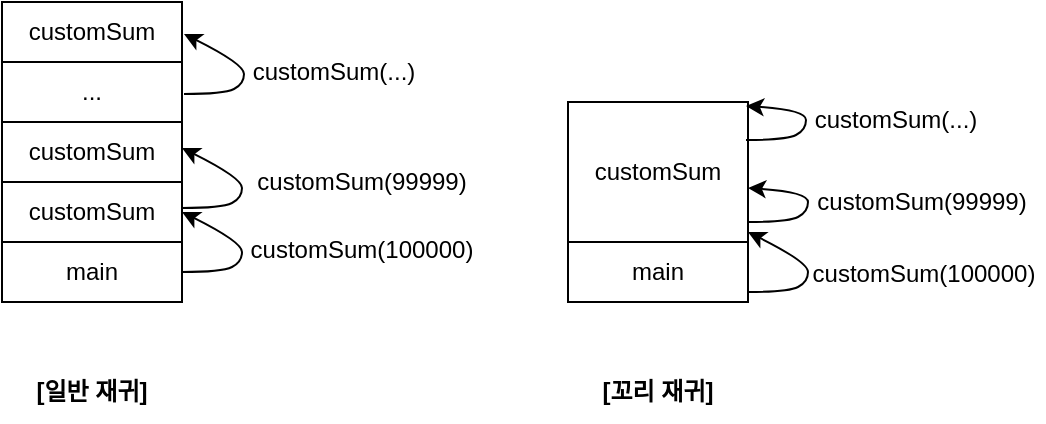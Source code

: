 <mxfile version="24.1.0" type="device">
  <diagram name="페이지-1" id="vfVBYeQ10DACYNuR6yBe">
    <mxGraphModel dx="1114" dy="894" grid="1" gridSize="10" guides="1" tooltips="1" connect="1" arrows="1" fold="1" page="1" pageScale="1" pageWidth="827" pageHeight="1169" math="0" shadow="0">
      <root>
        <mxCell id="0" />
        <mxCell id="1" parent="0" />
        <mxCell id="5_oBnRJsGbKHmMdYLq7n-1" value="customSum" style="rounded=0;whiteSpace=wrap;html=1;" vertex="1" parent="1">
          <mxGeometry x="120" y="220" width="90" height="30" as="geometry" />
        </mxCell>
        <mxCell id="5_oBnRJsGbKHmMdYLq7n-2" value="main" style="rounded=0;whiteSpace=wrap;html=1;" vertex="1" parent="1">
          <mxGeometry x="120" y="250" width="90" height="30" as="geometry" />
        </mxCell>
        <mxCell id="5_oBnRJsGbKHmMdYLq7n-3" value="customSum" style="rounded=0;whiteSpace=wrap;html=1;" vertex="1" parent="1">
          <mxGeometry x="120" y="190" width="90" height="30" as="geometry" />
        </mxCell>
        <mxCell id="5_oBnRJsGbKHmMdYLq7n-4" value="..." style="rounded=0;whiteSpace=wrap;html=1;" vertex="1" parent="1">
          <mxGeometry x="120" y="160" width="90" height="30" as="geometry" />
        </mxCell>
        <mxCell id="5_oBnRJsGbKHmMdYLq7n-5" value="customSum" style="rounded=0;whiteSpace=wrap;html=1;" vertex="1" parent="1">
          <mxGeometry x="120" y="130" width="90" height="30" as="geometry" />
        </mxCell>
        <mxCell id="5_oBnRJsGbKHmMdYLq7n-6" value="customSum" style="rounded=0;whiteSpace=wrap;html=1;" vertex="1" parent="1">
          <mxGeometry x="403" y="180" width="90" height="70" as="geometry" />
        </mxCell>
        <mxCell id="5_oBnRJsGbKHmMdYLq7n-7" value="main" style="rounded=0;whiteSpace=wrap;html=1;" vertex="1" parent="1">
          <mxGeometry x="403" y="250" width="90" height="30" as="geometry" />
        </mxCell>
        <mxCell id="5_oBnRJsGbKHmMdYLq7n-10" value="" style="curved=1;endArrow=classic;html=1;rounded=0;exitX=1;exitY=0.5;exitDx=0;exitDy=0;entryX=1;entryY=0.5;entryDx=0;entryDy=0;" edge="1" parent="1" source="5_oBnRJsGbKHmMdYLq7n-2" target="5_oBnRJsGbKHmMdYLq7n-1">
          <mxGeometry width="50" height="50" relative="1" as="geometry">
            <mxPoint x="390" y="480" as="sourcePoint" />
            <mxPoint x="440" y="430" as="targetPoint" />
            <Array as="points">
              <mxPoint x="230" y="265" />
              <mxPoint x="240" y="260" />
              <mxPoint x="240" y="250" />
            </Array>
          </mxGeometry>
        </mxCell>
        <mxCell id="5_oBnRJsGbKHmMdYLq7n-11" value="customSum(100000)" style="text;html=1;align=center;verticalAlign=middle;whiteSpace=wrap;rounded=0;" vertex="1" parent="1">
          <mxGeometry x="240" y="244" width="120" height="20" as="geometry" />
        </mxCell>
        <mxCell id="5_oBnRJsGbKHmMdYLq7n-12" value="" style="curved=1;endArrow=classic;html=1;rounded=0;exitX=1;exitY=0.5;exitDx=0;exitDy=0;entryX=1;entryY=0.5;entryDx=0;entryDy=0;" edge="1" parent="1">
          <mxGeometry width="50" height="50" relative="1" as="geometry">
            <mxPoint x="210" y="233" as="sourcePoint" />
            <mxPoint x="210" y="203" as="targetPoint" />
            <Array as="points">
              <mxPoint x="230" y="233" />
              <mxPoint x="240" y="228" />
              <mxPoint x="240" y="218" />
            </Array>
          </mxGeometry>
        </mxCell>
        <mxCell id="5_oBnRJsGbKHmMdYLq7n-13" value="customSum(99999)" style="text;html=1;align=center;verticalAlign=middle;whiteSpace=wrap;rounded=0;" vertex="1" parent="1">
          <mxGeometry x="240" y="210" width="120" height="20" as="geometry" />
        </mxCell>
        <mxCell id="5_oBnRJsGbKHmMdYLq7n-14" value="" style="curved=1;endArrow=classic;html=1;rounded=0;exitX=1;exitY=0.5;exitDx=0;exitDy=0;entryX=1;entryY=0.5;entryDx=0;entryDy=0;" edge="1" parent="1">
          <mxGeometry width="50" height="50" relative="1" as="geometry">
            <mxPoint x="211" y="176" as="sourcePoint" />
            <mxPoint x="211" y="146" as="targetPoint" />
            <Array as="points">
              <mxPoint x="231" y="176" />
              <mxPoint x="241" y="171" />
              <mxPoint x="241" y="161" />
            </Array>
          </mxGeometry>
        </mxCell>
        <mxCell id="5_oBnRJsGbKHmMdYLq7n-15" value="customSum(...)" style="text;html=1;align=center;verticalAlign=middle;whiteSpace=wrap;rounded=0;" vertex="1" parent="1">
          <mxGeometry x="226" y="155" width="120" height="20" as="geometry" />
        </mxCell>
        <mxCell id="5_oBnRJsGbKHmMdYLq7n-16" value="" style="curved=1;endArrow=classic;html=1;rounded=0;exitX=1;exitY=0.5;exitDx=0;exitDy=0;entryX=1;entryY=0.5;entryDx=0;entryDy=0;" edge="1" parent="1">
          <mxGeometry width="50" height="50" relative="1" as="geometry">
            <mxPoint x="493" y="275" as="sourcePoint" />
            <mxPoint x="493" y="245" as="targetPoint" />
            <Array as="points">
              <mxPoint x="513" y="275" />
              <mxPoint x="523" y="270" />
              <mxPoint x="523" y="260" />
            </Array>
          </mxGeometry>
        </mxCell>
        <mxCell id="5_oBnRJsGbKHmMdYLq7n-17" value="customSum(100000)" style="text;html=1;align=center;verticalAlign=middle;whiteSpace=wrap;rounded=0;" vertex="1" parent="1">
          <mxGeometry x="521" y="256" width="120" height="20" as="geometry" />
        </mxCell>
        <mxCell id="5_oBnRJsGbKHmMdYLq7n-18" value="" style="curved=1;endArrow=classic;html=1;rounded=0;exitX=1;exitY=0.5;exitDx=0;exitDy=0;entryX=1;entryY=0.614;entryDx=0;entryDy=0;entryPerimeter=0;" edge="1" parent="1" target="5_oBnRJsGbKHmMdYLq7n-6">
          <mxGeometry width="50" height="50" relative="1" as="geometry">
            <mxPoint x="493" y="240" as="sourcePoint" />
            <mxPoint x="493" y="210" as="targetPoint" />
            <Array as="points">
              <mxPoint x="513" y="240" />
              <mxPoint x="523" y="235" />
              <mxPoint x="523" y="225" />
            </Array>
          </mxGeometry>
        </mxCell>
        <mxCell id="5_oBnRJsGbKHmMdYLq7n-19" value="" style="curved=1;endArrow=classic;html=1;rounded=0;exitX=1;exitY=0.5;exitDx=0;exitDy=0;entryX=1;entryY=0.614;entryDx=0;entryDy=0;entryPerimeter=0;" edge="1" parent="1">
          <mxGeometry width="50" height="50" relative="1" as="geometry">
            <mxPoint x="492" y="199" as="sourcePoint" />
            <mxPoint x="492" y="182" as="targetPoint" />
            <Array as="points">
              <mxPoint x="512" y="199" />
              <mxPoint x="522" y="194" />
              <mxPoint x="522" y="184" />
            </Array>
          </mxGeometry>
        </mxCell>
        <mxCell id="5_oBnRJsGbKHmMdYLq7n-20" value="customSum(99999)" style="text;html=1;align=center;verticalAlign=middle;whiteSpace=wrap;rounded=0;" vertex="1" parent="1">
          <mxGeometry x="520" y="220" width="120" height="20" as="geometry" />
        </mxCell>
        <mxCell id="5_oBnRJsGbKHmMdYLq7n-21" value="customSum(...)" style="text;html=1;align=center;verticalAlign=middle;whiteSpace=wrap;rounded=0;" vertex="1" parent="1">
          <mxGeometry x="507" y="179" width="120" height="20" as="geometry" />
        </mxCell>
        <mxCell id="5_oBnRJsGbKHmMdYLq7n-22" value="&lt;span&gt;[일반 재귀]&lt;/span&gt;" style="text;html=1;align=center;verticalAlign=middle;whiteSpace=wrap;rounded=0;fontStyle=1" vertex="1" parent="1">
          <mxGeometry x="135" y="310" width="60" height="30" as="geometry" />
        </mxCell>
        <mxCell id="5_oBnRJsGbKHmMdYLq7n-23" value="&lt;span&gt;[꼬리 재귀]&lt;/span&gt;" style="text;html=1;align=center;verticalAlign=middle;whiteSpace=wrap;rounded=0;fontStyle=1" vertex="1" parent="1">
          <mxGeometry x="418" y="310" width="60" height="30" as="geometry" />
        </mxCell>
      </root>
    </mxGraphModel>
  </diagram>
</mxfile>

